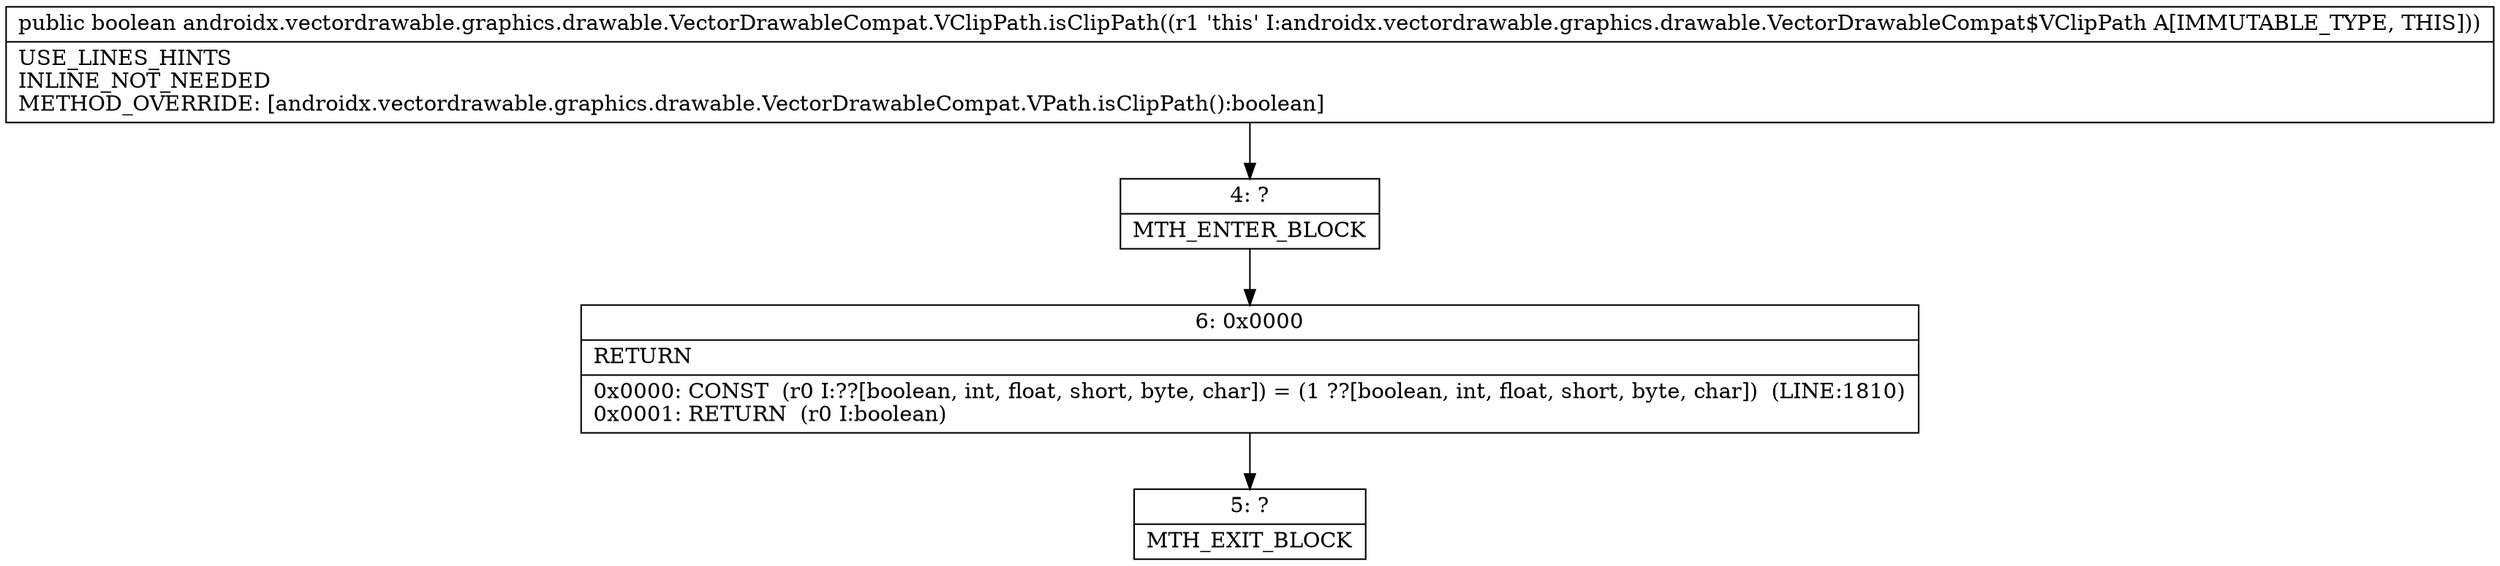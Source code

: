 digraph "CFG forandroidx.vectordrawable.graphics.drawable.VectorDrawableCompat.VClipPath.isClipPath()Z" {
Node_4 [shape=record,label="{4\:\ ?|MTH_ENTER_BLOCK\l}"];
Node_6 [shape=record,label="{6\:\ 0x0000|RETURN\l|0x0000: CONST  (r0 I:??[boolean, int, float, short, byte, char]) = (1 ??[boolean, int, float, short, byte, char])  (LINE:1810)\l0x0001: RETURN  (r0 I:boolean) \l}"];
Node_5 [shape=record,label="{5\:\ ?|MTH_EXIT_BLOCK\l}"];
MethodNode[shape=record,label="{public boolean androidx.vectordrawable.graphics.drawable.VectorDrawableCompat.VClipPath.isClipPath((r1 'this' I:androidx.vectordrawable.graphics.drawable.VectorDrawableCompat$VClipPath A[IMMUTABLE_TYPE, THIS]))  | USE_LINES_HINTS\lINLINE_NOT_NEEDED\lMETHOD_OVERRIDE: [androidx.vectordrawable.graphics.drawable.VectorDrawableCompat.VPath.isClipPath():boolean]\l}"];
MethodNode -> Node_4;Node_4 -> Node_6;
Node_6 -> Node_5;
}

